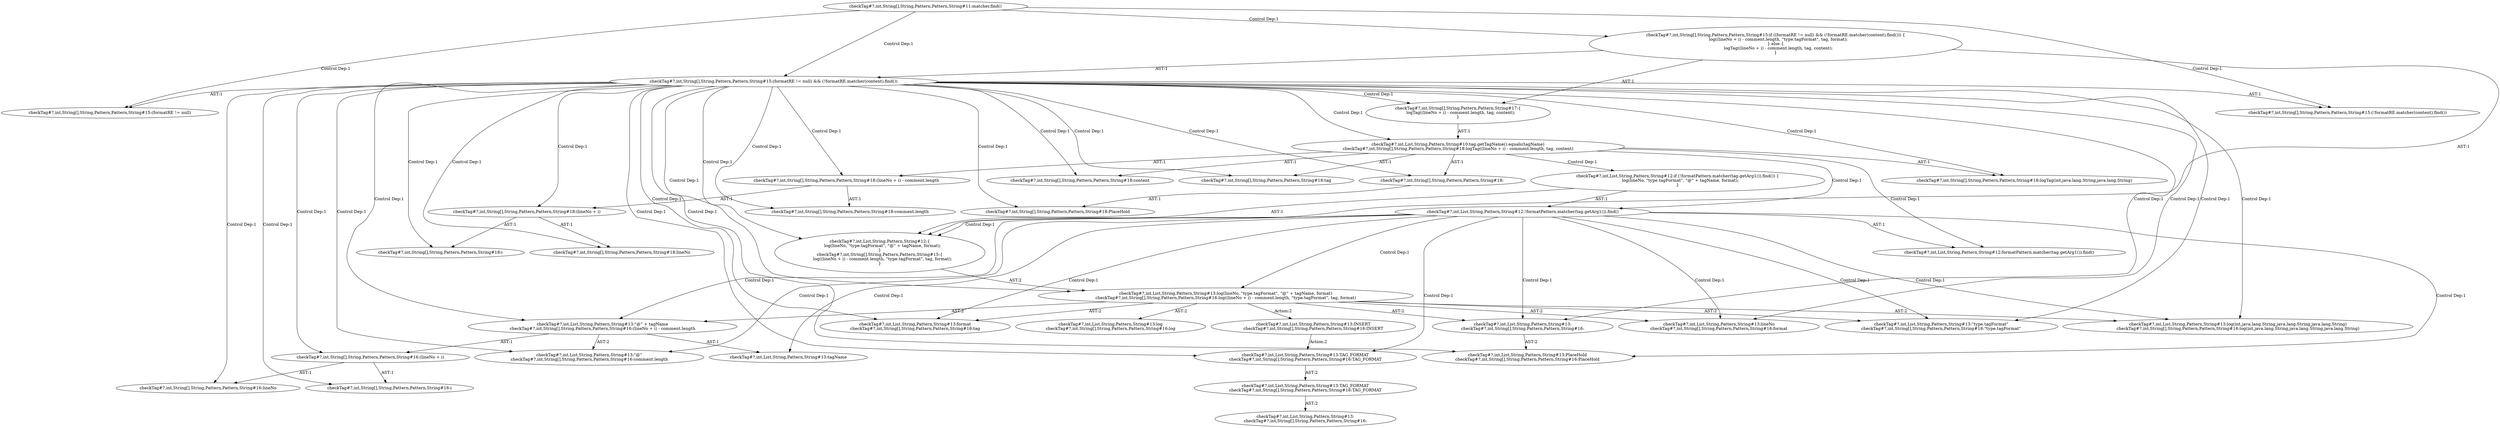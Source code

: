 digraph "Pattern" {
0 [label="checkTag#?,int,List,String,Pattern,String#13:INSERT
checkTag#?,int,String[],String,Pattern,Pattern,String#16:INSERT" shape=ellipse]
1 [label="checkTag#?,int,List,String,Pattern,String#13:log(lineNo, \"type.tagFormat\", \"@\" + tagName, format)
checkTag#?,int,String[],String,Pattern,Pattern,String#16:log((lineNo + i) - comment.length, \"type.tagFormat\", tag, format)" shape=ellipse]
2 [label="checkTag#?,int,List,String,Pattern,String#12:!formatPattern.matcher(tag.getArg1()).find()" shape=ellipse]
3 [label="checkTag#?,int,List,String,Pattern,String#10:tag.getTagName().equals(tagName)
checkTag#?,int,String[],String,Pattern,Pattern,String#18:logTag((lineNo + i) - comment.length, tag, content)" shape=ellipse]
4 [label="checkTag#?,int,List,String,Pattern,String#12:if (!formatPattern.matcher(tag.getArg1()).find()) \{
    log(lineNo, \"type.tagFormat\", \"@\" + tagName, format);
\}" shape=ellipse]
5 [label="checkTag#?,int,List,String,Pattern,String#12:formatPattern.matcher(tag.getArg1()).find()" shape=ellipse]
6 [label="checkTag#?,int,List,String,Pattern,String#12:\{
    log(lineNo, \"type.tagFormat\", \"@\" + tagName, format);
\}
checkTag#?,int,String[],String,Pattern,Pattern,String#15:\{
    log((lineNo + i) - comment.length, \"type.tagFormat\", tag, format);
\}" shape=ellipse]
7 [label="checkTag#?,int,List,String,Pattern,String#13:log(int,java.lang.String,java.lang.String,java.lang.String)
checkTag#?,int,String[],String,Pattern,Pattern,String#16:log(int,java.lang.String,java.lang.String,java.lang.String)" shape=ellipse]
8 [label="checkTag#?,int,List,String,Pattern,String#13:
checkTag#?,int,String[],String,Pattern,Pattern,String#16:" shape=ellipse]
9 [label="checkTag#?,int,List,String,Pattern,String#13:PlaceHold
checkTag#?,int,String[],String,Pattern,Pattern,String#16:PlaceHold" shape=ellipse]
10 [label="checkTag#?,int,List,String,Pattern,String#13:lineNo
checkTag#?,int,String[],String,Pattern,Pattern,String#16:format" shape=ellipse]
11 [label="checkTag#?,int,List,String,Pattern,String#13:\"type.tagFormat\"
checkTag#?,int,String[],String,Pattern,Pattern,String#16:\"type.tagFormat\"" shape=ellipse]
12 [label="checkTag#?,int,List,String,Pattern,String#13:\"@\" + tagName
checkTag#?,int,String[],String,Pattern,Pattern,String#16:(lineNo + i) - comment.length" shape=ellipse]
13 [label="checkTag#?,int,List,String,Pattern,String#13:\"@\"
checkTag#?,int,String[],String,Pattern,Pattern,String#16:comment.length" shape=ellipse]
14 [label="checkTag#?,int,List,String,Pattern,String#13:tagName" shape=ellipse]
15 [label="checkTag#?,int,List,String,Pattern,String#13:format
checkTag#?,int,String[],String,Pattern,Pattern,String#16:tag" shape=ellipse]
16 [label="checkTag#?,int,List,String,Pattern,String#13:TAG_FORMAT
checkTag#?,int,String[],String,Pattern,Pattern,String#16:TAG_FORMAT" shape=ellipse]
17 [label="checkTag#?,int,List,String,Pattern,String#13:TAG_FORMAT
checkTag#?,int,String[],String,Pattern,Pattern,String#16:TAG_FORMAT" shape=ellipse]
18 [label="checkTag#?,int,List,String,Pattern,String#13:
checkTag#?,int,String[],String,Pattern,Pattern,String#16:" shape=ellipse]
19 [label="checkTag#?,int,List,String,Pattern,String#13:log
checkTag#?,int,String[],String,Pattern,Pattern,String#16:log" shape=ellipse]
20 [label="checkTag#?,int,String[],String,Pattern,Pattern,String#15:(formatRE != null) && (!formatRE.matcher(content).find())" shape=ellipse]
21 [label="checkTag#?,int,String[],String,Pattern,Pattern,String#11:matcher.find()" shape=ellipse]
22 [label="checkTag#?,int,String[],String,Pattern,Pattern,String#15:if ((formatRE != null) && (!formatRE.matcher(content).find())) \{
    log((lineNo + i) - comment.length, \"type.tagFormat\", tag, format);
\} else \{
    logTag((lineNo + i) - comment.length, tag, content);
\}" shape=ellipse]
23 [label="checkTag#?,int,String[],String,Pattern,Pattern,String#15:(formatRE != null)" shape=ellipse]
24 [label="checkTag#?,int,String[],String,Pattern,Pattern,String#18:(lineNo + i) - comment.length" shape=ellipse]
25 [label="checkTag#?,int,String[],String,Pattern,Pattern,String#15:(!formatRE.matcher(content).find())" shape=ellipse]
26 [label="checkTag#?,int,String[],String,Pattern,Pattern,String#16:(lineNo + i)" shape=ellipse]
27 [label="checkTag#?,int,String[],String,Pattern,Pattern,String#18:i" shape=ellipse]
28 [label="checkTag#?,int,String[],String,Pattern,Pattern,String#16:lineNo" shape=ellipse]
29 [label="checkTag#?,int,String[],String,Pattern,Pattern,String#16:i" shape=ellipse]
30 [label="checkTag#?,int,String[],String,Pattern,Pattern,String#18:lineNo" shape=ellipse]
31 [label="checkTag#?,int,String[],String,Pattern,Pattern,String#18:content" shape=ellipse]
32 [label="checkTag#?,int,String[],String,Pattern,Pattern,String#17:\{
    logTag((lineNo + i) - comment.length, tag, content);
\}" shape=ellipse]
33 [label="checkTag#?,int,String[],String,Pattern,Pattern,String#18:comment.length" shape=ellipse]
34 [label="checkTag#?,int,String[],String,Pattern,Pattern,String#18:tag" shape=ellipse]
35 [label="checkTag#?,int,String[],String,Pattern,Pattern,String#18:" shape=ellipse]
36 [label="checkTag#?,int,String[],String,Pattern,Pattern,String#18:PlaceHold" shape=ellipse]
37 [label="checkTag#?,int,String[],String,Pattern,Pattern,String#18:(lineNo + i)" shape=ellipse]
38 [label="checkTag#?,int,String[],String,Pattern,Pattern,String#18:logTag(int,java.lang.String,java.lang.String)" shape=ellipse]
0 -> 16 [label="Action:2"];
1 -> 0 [label="Action:2"];
1 -> 19 [label="AST:2"];
1 -> 8 [label="AST:2"];
1 -> 7 [label="AST:2"];
1 -> 10 [label="AST:2"];
1 -> 11 [label="AST:2"];
1 -> 12 [label="AST:2"];
1 -> 15 [label="AST:2"];
2 -> 1 [label="Control Dep:1"];
2 -> 5 [label="AST:1"];
2 -> 6 [label="Control Dep:1"];
2 -> 7 [label="Control Dep:1"];
2 -> 8 [label="Control Dep:1"];
2 -> 9 [label="Control Dep:1"];
2 -> 10 [label="Control Dep:1"];
2 -> 11 [label="Control Dep:1"];
2 -> 12 [label="Control Dep:1"];
2 -> 13 [label="Control Dep:1"];
2 -> 14 [label="Control Dep:1"];
2 -> 15 [label="Control Dep:1"];
2 -> 16 [label="Control Dep:1"];
3 -> 2 [label="Control Dep:1"];
3 -> 4 [label="Control Dep:1"];
3 -> 5 [label="Control Dep:1"];
3 -> 24 [label="AST:1"];
3 -> 31 [label="AST:1"];
3 -> 34 [label="AST:1"];
3 -> 35 [label="AST:1"];
3 -> 38 [label="AST:1"];
4 -> 2 [label="AST:1"];
4 -> 6 [label="AST:1"];
6 -> 1 [label="AST:2"];
8 -> 9 [label="AST:2"];
12 -> 13 [label="AST:2"];
12 -> 14 [label="AST:1"];
12 -> 26 [label="AST:1"];
16 -> 17 [label="AST:2"];
17 -> 18 [label="AST:2"];
20 -> 23 [label="AST:1"];
20 -> 25 [label="AST:1"];
20 -> 6 [label="Control Dep:1"];
20 -> 1 [label="Control Dep:1"];
20 -> 7 [label="Control Dep:1"];
20 -> 8 [label="Control Dep:1"];
20 -> 9 [label="Control Dep:1"];
20 -> 12 [label="Control Dep:1"];
20 -> 26 [label="Control Dep:1"];
20 -> 28 [label="Control Dep:1"];
20 -> 29 [label="Control Dep:1"];
20 -> 13 [label="Control Dep:1"];
20 -> 11 [label="Control Dep:1"];
20 -> 15 [label="Control Dep:1"];
20 -> 10 [label="Control Dep:1"];
20 -> 32 [label="Control Dep:1"];
20 -> 3 [label="Control Dep:1"];
20 -> 38 [label="Control Dep:1"];
20 -> 35 [label="Control Dep:1"];
20 -> 36 [label="Control Dep:1"];
20 -> 24 [label="Control Dep:1"];
20 -> 37 [label="Control Dep:1"];
20 -> 30 [label="Control Dep:1"];
20 -> 27 [label="Control Dep:1"];
20 -> 33 [label="Control Dep:1"];
20 -> 34 [label="Control Dep:1"];
20 -> 31 [label="Control Dep:1"];
20 -> 16 [label="Control Dep:1"];
21 -> 20 [label="Control Dep:1"];
21 -> 22 [label="Control Dep:1"];
21 -> 23 [label="Control Dep:1"];
21 -> 25 [label="Control Dep:1"];
22 -> 20 [label="AST:1"];
22 -> 6 [label="AST:1"];
22 -> 32 [label="AST:1"];
24 -> 37 [label="AST:1"];
24 -> 33 [label="AST:1"];
26 -> 28 [label="AST:1"];
26 -> 29 [label="AST:1"];
32 -> 3 [label="AST:1"];
35 -> 36 [label="AST:1"];
37 -> 27 [label="AST:1"];
37 -> 30 [label="AST:1"];
}